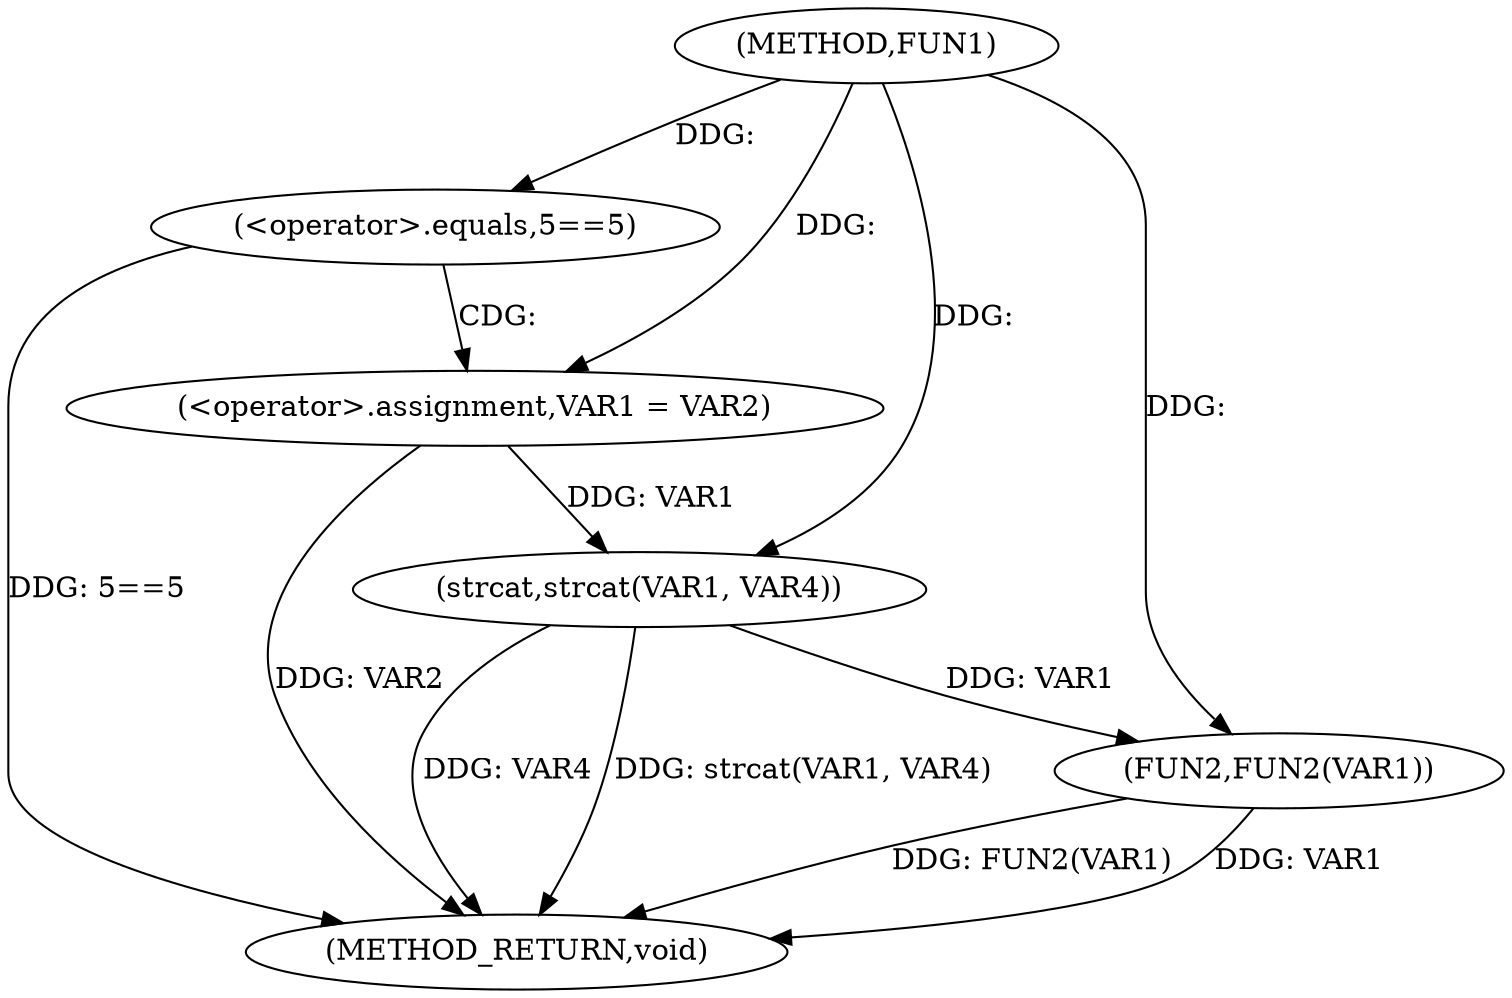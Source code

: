 digraph FUN1 {  
"1000100" [label = "(METHOD,FUN1)" ]
"1000120" [label = "(METHOD_RETURN,void)" ]
"1000106" [label = "(<operator>.equals,5==5)" ]
"1000110" [label = "(<operator>.assignment,VAR1 = VAR2)" ]
"1000115" [label = "(strcat,strcat(VAR1, VAR4))" ]
"1000118" [label = "(FUN2,FUN2(VAR1))" ]
  "1000115" -> "1000120"  [ label = "DDG: VAR4"] 
  "1000115" -> "1000120"  [ label = "DDG: strcat(VAR1, VAR4)"] 
  "1000118" -> "1000120"  [ label = "DDG: FUN2(VAR1)"] 
  "1000110" -> "1000120"  [ label = "DDG: VAR2"] 
  "1000118" -> "1000120"  [ label = "DDG: VAR1"] 
  "1000106" -> "1000120"  [ label = "DDG: 5==5"] 
  "1000100" -> "1000106"  [ label = "DDG: "] 
  "1000100" -> "1000110"  [ label = "DDG: "] 
  "1000110" -> "1000115"  [ label = "DDG: VAR1"] 
  "1000100" -> "1000115"  [ label = "DDG: "] 
  "1000115" -> "1000118"  [ label = "DDG: VAR1"] 
  "1000100" -> "1000118"  [ label = "DDG: "] 
  "1000106" -> "1000110"  [ label = "CDG: "] 
}
